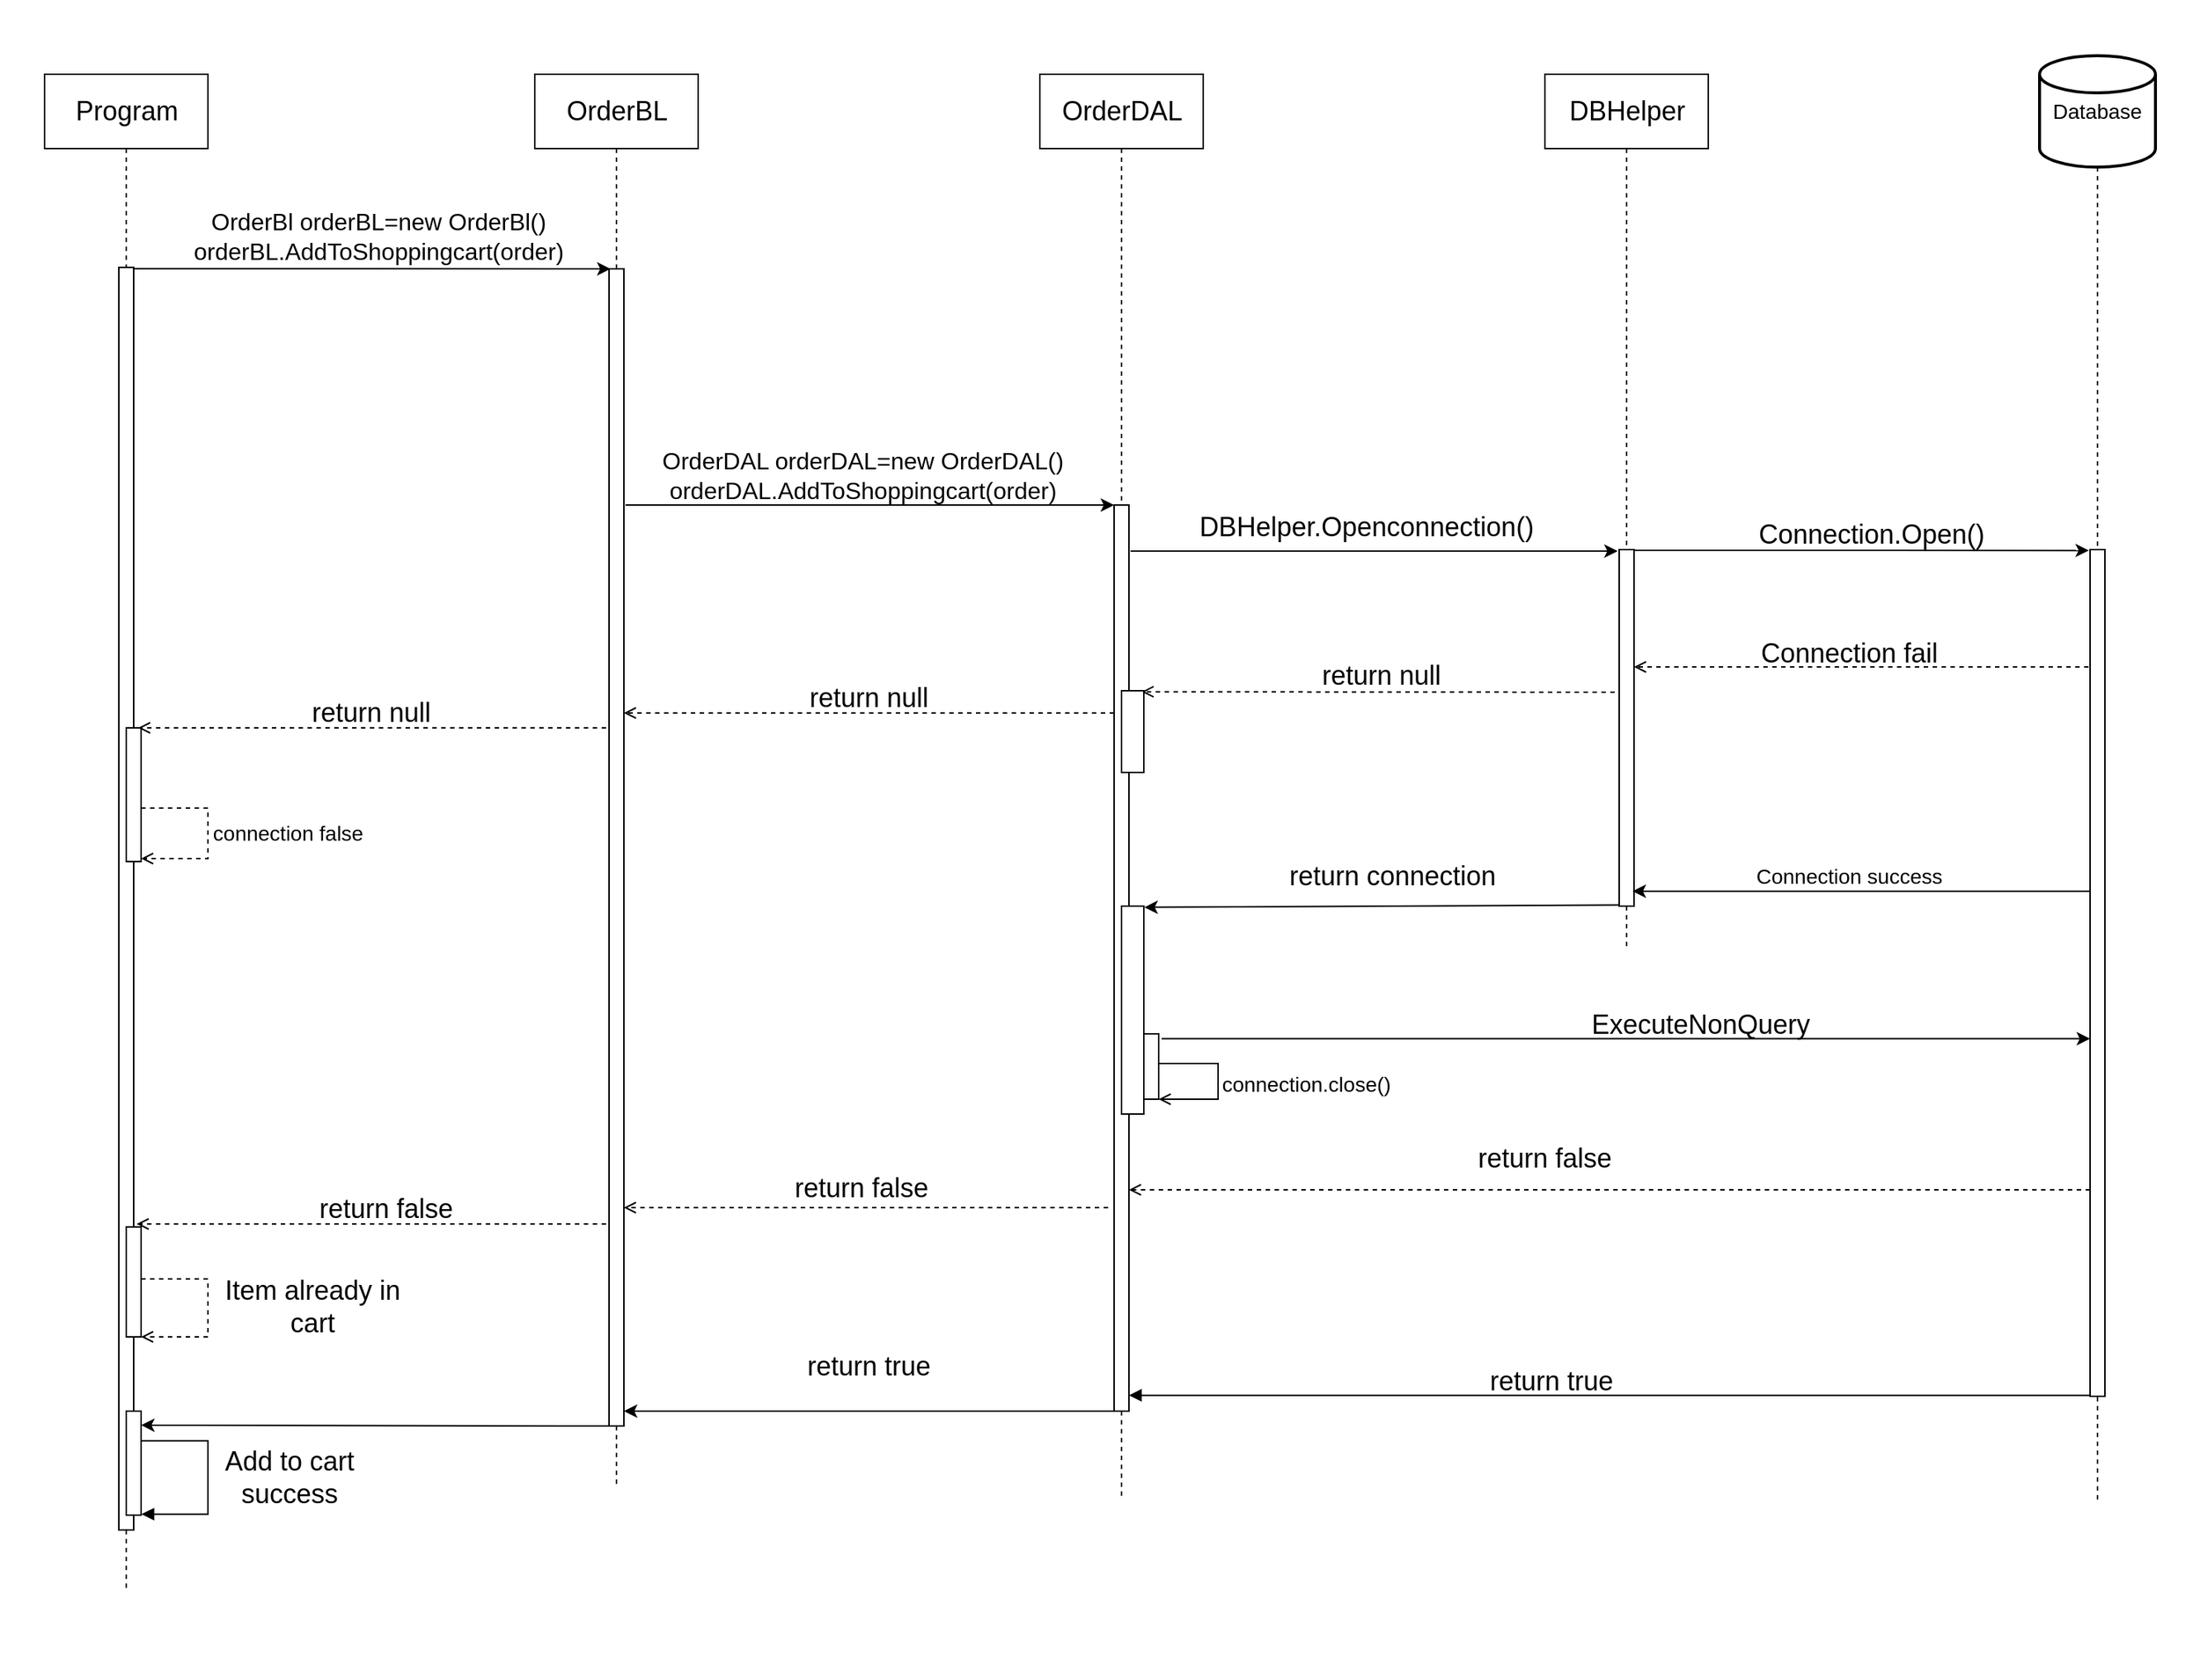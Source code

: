 <mxfile version="10.7.6" type="device"><diagram id="qdhsVKI9XdWc8vhEnZdh" name="Page-1"><mxGraphModel dx="737" dy="1505" grid="1" gridSize="10" guides="1" tooltips="1" connect="1" arrows="1" fold="1" page="1" pageScale="1" pageWidth="827" pageHeight="1169" math="0" shadow="0"><root><mxCell id="0"/><mxCell id="1" parent="0"/><mxCell id="EDCIld-vfYNojcuehMGj-149" value="" style="rounded=0;whiteSpace=wrap;html=1;fillColor=none;strokeColor=none;" parent="1" vertex="1"><mxGeometry x="20" y="-170" width="1480" height="1130" as="geometry"/></mxCell><mxCell id="EDCIld-vfYNojcuehMGj-150" style="edgeStyle=orthogonalEdgeStyle;rounded=0;orthogonalLoop=1;jettySize=auto;html=1;dashed=1;endArrow=none;endFill=0;" parent="1" source="EDCIld-vfYNojcuehMGj-156" edge="1"><mxGeometry relative="1" as="geometry"><mxPoint x="105" y="900" as="targetPoint"/></mxGeometry></mxCell><mxCell id="EDCIld-vfYNojcuehMGj-151" value="&lt;font style=&quot;font-size: 18px&quot;&gt;Program&lt;/font&gt;" style="html=1;" parent="1" vertex="1"><mxGeometry x="50" y="-120" width="110" height="50" as="geometry"/></mxCell><mxCell id="EDCIld-vfYNojcuehMGj-152" value="&lt;font style=&quot;font-size: 18px&quot;&gt;OrderBL&lt;/font&gt;" style="html=1;" parent="1" vertex="1"><mxGeometry x="380" y="-120" width="110" height="50" as="geometry"/></mxCell><mxCell id="EDCIld-vfYNojcuehMGj-153" style="edgeStyle=orthogonalEdgeStyle;rounded=0;orthogonalLoop=1;jettySize=auto;html=1;dashed=1;endArrow=none;endFill=0;" parent="1" source="EDCIld-vfYNojcuehMGj-165" edge="1"><mxGeometry relative="1" as="geometry"><mxPoint x="775" y="840" as="targetPoint"/></mxGeometry></mxCell><mxCell id="EDCIld-vfYNojcuehMGj-154" value="&lt;span style=&quot;font-size: 18px&quot;&gt;OrderDAL&lt;/span&gt;" style="html=1;" parent="1" vertex="1"><mxGeometry x="720" y="-120" width="110" height="50" as="geometry"/></mxCell><mxCell id="EDCIld-vfYNojcuehMGj-155" value="" style="endArrow=classic;html=1;exitX=1.022;exitY=0.001;exitDx=0;exitDy=0;exitPerimeter=0;" parent="1" source="EDCIld-vfYNojcuehMGj-156" edge="1"><mxGeometry width="50" height="50" relative="1" as="geometry"><mxPoint x="111.333" y="11" as="sourcePoint"/><mxPoint x="431" y="11" as="targetPoint"/></mxGeometry></mxCell><mxCell id="EDCIld-vfYNojcuehMGj-156" value="" style="html=1;points=[];perimeter=orthogonalPerimeter;" parent="1" vertex="1"><mxGeometry x="100" y="10" width="10" height="850" as="geometry"/></mxCell><mxCell id="EDCIld-vfYNojcuehMGj-157" style="edgeStyle=orthogonalEdgeStyle;rounded=0;orthogonalLoop=1;jettySize=auto;html=1;dashed=1;endArrow=none;endFill=0;" parent="1" source="EDCIld-vfYNojcuehMGj-151" target="EDCIld-vfYNojcuehMGj-156" edge="1"><mxGeometry relative="1" as="geometry"><mxPoint x="105" y="850" as="targetPoint"/><mxPoint x="105" y="90" as="sourcePoint"/></mxGeometry></mxCell><mxCell id="EDCIld-vfYNojcuehMGj-158" style="edgeStyle=orthogonalEdgeStyle;rounded=0;orthogonalLoop=1;jettySize=auto;html=1;dashed=1;endArrow=none;endFill=0;" parent="1" source="EDCIld-vfYNojcuehMGj-159" edge="1"><mxGeometry relative="1" as="geometry"><mxPoint x="435" y="830" as="targetPoint"/></mxGeometry></mxCell><mxCell id="EDCIld-vfYNojcuehMGj-159" value="" style="html=1;points=[];perimeter=orthogonalPerimeter;" parent="1" vertex="1"><mxGeometry x="430" y="11" width="10" height="779" as="geometry"/></mxCell><mxCell id="EDCIld-vfYNojcuehMGj-160" style="edgeStyle=orthogonalEdgeStyle;rounded=0;orthogonalLoop=1;jettySize=auto;html=1;dashed=1;endArrow=none;endFill=0;" parent="1" source="EDCIld-vfYNojcuehMGj-152" target="EDCIld-vfYNojcuehMGj-159" edge="1"><mxGeometry relative="1" as="geometry"><mxPoint x="435" y="802" as="targetPoint"/><mxPoint x="435" y="90" as="sourcePoint"/></mxGeometry></mxCell><mxCell id="EDCIld-vfYNojcuehMGj-161" value="&lt;div style=&quot;font-size: 16px&quot;&gt;&lt;font style=&quot;font-size: 16px&quot;&gt;OrderBl orderBL=new OrderBl()&lt;/font&gt;&lt;/div&gt;&lt;div style=&quot;font-size: 16px&quot;&gt;&lt;font style=&quot;font-size: 16px&quot;&gt;orderBL.AddToShoppingcart(order)&lt;/font&gt;&lt;/div&gt;" style="text;html=1;strokeColor=none;fillColor=none;align=center;verticalAlign=middle;whiteSpace=wrap;rounded=0;fontSize=13;" parent="1" vertex="1"><mxGeometry x="120" y="-36" width="310" height="50" as="geometry"/></mxCell><mxCell id="EDCIld-vfYNojcuehMGj-162" value="" style="endArrow=classic;html=1;" parent="1" edge="1"><mxGeometry width="50" height="50" relative="1" as="geometry"><mxPoint x="441" y="170" as="sourcePoint"/><mxPoint x="770" y="170" as="targetPoint"/></mxGeometry></mxCell><mxCell id="EDCIld-vfYNojcuehMGj-163" style="edgeStyle=orthogonalEdgeStyle;rounded=0;orthogonalLoop=1;jettySize=auto;html=1;endArrow=none;endFill=0;dashed=1;" parent="1" source="EDCIld-vfYNojcuehMGj-164" edge="1"><mxGeometry relative="1" as="geometry"><mxPoint x="1115" y="470" as="targetPoint"/></mxGeometry></mxCell><mxCell id="EDCIld-vfYNojcuehMGj-164" value="&lt;font style=&quot;font-size: 18px&quot;&gt;DBHelper&lt;/font&gt;" style="html=1;" parent="1" vertex="1"><mxGeometry x="1060" y="-120" width="110" height="50" as="geometry"/></mxCell><mxCell id="EDCIld-vfYNojcuehMGj-165" value="" style="html=1;points=[];perimeter=orthogonalPerimeter;" parent="1" vertex="1"><mxGeometry x="770" y="170" width="10" height="610" as="geometry"/></mxCell><mxCell id="EDCIld-vfYNojcuehMGj-166" style="edgeStyle=orthogonalEdgeStyle;rounded=0;orthogonalLoop=1;jettySize=auto;html=1;dashed=1;endArrow=none;endFill=0;" parent="1" source="EDCIld-vfYNojcuehMGj-154" target="EDCIld-vfYNojcuehMGj-165" edge="1"><mxGeometry relative="1" as="geometry"><mxPoint x="775" y="840" as="targetPoint"/><mxPoint x="775" y="90" as="sourcePoint"/></mxGeometry></mxCell><mxCell id="EDCIld-vfYNojcuehMGj-167" value="&lt;div style=&quot;font-size: 16px&quot;&gt;&lt;font style=&quot;font-size: 16px&quot;&gt;OrderDAL orderDAL=new OrderDAL()&lt;/font&gt;&lt;/div&gt;&lt;div style=&quot;font-size: 16px&quot;&gt;&lt;font style=&quot;font-size: 16px&quot;&gt;orderDAL.AddToShoppingcart(order)&lt;/font&gt;&lt;/div&gt;" style="text;html=1;strokeColor=none;fillColor=none;align=center;verticalAlign=middle;whiteSpace=wrap;rounded=0;fontSize=13;" parent="1" vertex="1"><mxGeometry x="446" y="129.929" width="310" height="40" as="geometry"/></mxCell><mxCell id="EDCIld-vfYNojcuehMGj-168" value="" style="html=1;points=[];perimeter=orthogonalPerimeter;" parent="1" vertex="1"><mxGeometry x="1110" y="200" width="10" height="240" as="geometry"/></mxCell><mxCell id="EDCIld-vfYNojcuehMGj-169" value="" style="endArrow=classic;html=1;entryX=-0.2;entryY=0.004;entryDx=0;entryDy=0;entryPerimeter=0;" parent="1" edge="1"><mxGeometry width="50" height="50" relative="1" as="geometry"><mxPoint x="781" y="201" as="sourcePoint"/><mxPoint x="1109" y="201" as="targetPoint"/></mxGeometry></mxCell><mxCell id="EDCIld-vfYNojcuehMGj-170" value="&lt;font style=&quot;font-size: 18px&quot;&gt;DBHelper.Openconnection()&lt;/font&gt;" style="text;html=1;strokeColor=none;fillColor=none;align=center;verticalAlign=middle;whiteSpace=wrap;rounded=0;" parent="1" vertex="1"><mxGeometry x="800" y="170" width="280" height="30" as="geometry"/></mxCell><mxCell id="EDCIld-vfYNojcuehMGj-171" style="edgeStyle=orthogonalEdgeStyle;rounded=0;orthogonalLoop=1;jettySize=auto;html=1;endArrow=none;endFill=0;dashed=1;" parent="1" source="EDCIld-vfYNojcuehMGj-172" edge="1"><mxGeometry relative="1" as="geometry"><mxPoint x="1432" y="840" as="targetPoint"/></mxGeometry></mxCell><mxCell id="EDCIld-vfYNojcuehMGj-172" value="&lt;font style=&quot;font-size: 14px&quot;&gt;Database&lt;/font&gt;" style="strokeWidth=2;html=1;shape=mxgraph.flowchart.database;whiteSpace=wrap;" parent="1" vertex="1"><mxGeometry x="1393" y="-132.5" width="78" height="75" as="geometry"/></mxCell><mxCell id="EDCIld-vfYNojcuehMGj-173" value="" style="html=1;points=[];perimeter=orthogonalPerimeter;" parent="1" vertex="1"><mxGeometry x="1427" y="200" width="10" height="570" as="geometry"/></mxCell><mxCell id="EDCIld-vfYNojcuehMGj-174" value="" style="endArrow=classic;html=1;exitX=1.006;exitY=0.002;exitDx=0;exitDy=0;exitPerimeter=0;entryX=-0.077;entryY=0.001;entryDx=0;entryDy=0;entryPerimeter=0;" parent="1" source="EDCIld-vfYNojcuehMGj-168" target="EDCIld-vfYNojcuehMGj-173" edge="1"><mxGeometry width="50" height="50" relative="1" as="geometry"><mxPoint x="1121" y="201" as="sourcePoint"/><mxPoint x="1430" y="220" as="targetPoint"/></mxGeometry></mxCell><mxCell id="EDCIld-vfYNojcuehMGj-175" value="&lt;font style=&quot;font-size: 18px&quot;&gt;Connection.Open()&lt;/font&gt;" style="text;html=1;strokeColor=none;fillColor=none;align=center;verticalAlign=middle;whiteSpace=wrap;rounded=0;" parent="1" vertex="1"><mxGeometry x="1200" y="180" width="160" height="20" as="geometry"/></mxCell><mxCell id="EDCIld-vfYNojcuehMGj-176" value="" style="endArrow=open;dashed=1;html=1;exitX=-0.1;exitY=0.197;exitDx=0;exitDy=0;exitPerimeter=0;endFill=0;" parent="1" edge="1"><mxGeometry width="50" height="50" relative="1" as="geometry"><mxPoint x="1426" y="279" as="sourcePoint"/><mxPoint x="1120" y="279" as="targetPoint"/></mxGeometry></mxCell><mxCell id="EDCIld-vfYNojcuehMGj-177" value="&lt;font style=&quot;font-size: 18px&quot;&gt;Connection fail&lt;/font&gt;" style="text;html=1;strokeColor=none;fillColor=none;align=center;verticalAlign=middle;whiteSpace=wrap;rounded=0;" parent="1" vertex="1"><mxGeometry x="1170" y="260" width="190" height="20" as="geometry"/></mxCell><mxCell id="EDCIld-vfYNojcuehMGj-178" value="" style="endArrow=open;dashed=1;html=1;endFill=0;entryX=0.9;entryY=0.013;entryDx=0;entryDy=0;entryPerimeter=0;" parent="1" target="EDCIld-vfYNojcuehMGj-179" edge="1"><mxGeometry width="50" height="50" relative="1" as="geometry"><mxPoint x="1107" y="296" as="sourcePoint"/><mxPoint x="790" y="295" as="targetPoint"/></mxGeometry></mxCell><mxCell id="EDCIld-vfYNojcuehMGj-179" value="" style="html=1;points=[];perimeter=orthogonalPerimeter;" parent="1" vertex="1"><mxGeometry x="775" y="295" width="15" height="55" as="geometry"/></mxCell><mxCell id="EDCIld-vfYNojcuehMGj-180" value="&lt;font style=&quot;font-size: 18px&quot;&gt;return null&lt;/font&gt;" style="text;html=1;strokeColor=none;fillColor=none;align=center;verticalAlign=middle;whiteSpace=wrap;rounded=0;" parent="1" vertex="1"><mxGeometry x="850" y="275" width="200" height="20" as="geometry"/></mxCell><mxCell id="EDCIld-vfYNojcuehMGj-181" value="" style="endArrow=open;html=1;dashed=1;endFill=0;" parent="1" target="EDCIld-vfYNojcuehMGj-159" edge="1"><mxGeometry width="50" height="50" relative="1" as="geometry"><mxPoint x="770" y="310" as="sourcePoint"/><mxPoint x="600" y="310" as="targetPoint"/></mxGeometry></mxCell><mxCell id="EDCIld-vfYNojcuehMGj-182" value="&lt;font style=&quot;font-size: 18px&quot;&gt;return null&lt;/font&gt;" style="text;html=1;strokeColor=none;fillColor=none;align=center;verticalAlign=middle;whiteSpace=wrap;rounded=0;" parent="1" vertex="1"><mxGeometry x="505" y="290" width="200" height="20" as="geometry"/></mxCell><mxCell id="EDCIld-vfYNojcuehMGj-183" style="edgeStyle=orthogonalEdgeStyle;rounded=0;orthogonalLoop=1;jettySize=auto;html=1;dashed=1;endArrow=open;endFill=0;entryX=1;entryY=0.889;entryDx=0;entryDy=0;entryPerimeter=0;" parent="1" edge="1"><mxGeometry relative="1" as="geometry"><mxPoint x="115" y="408" as="targetPoint"/><Array as="points"><mxPoint x="160" y="374"/><mxPoint x="160" y="408"/></Array><mxPoint x="115" y="374" as="sourcePoint"/></mxGeometry></mxCell><mxCell id="EDCIld-vfYNojcuehMGj-184" value="" style="html=1;points=[];perimeter=orthogonalPerimeter;" parent="1" vertex="1"><mxGeometry x="105" y="320" width="10" height="90" as="geometry"/></mxCell><mxCell id="EDCIld-vfYNojcuehMGj-185" value="" style="endArrow=open;dashed=1;html=1;endFill=0;entryX=0.8;entryY=0;entryDx=0;entryDy=0;entryPerimeter=0;" parent="1" target="EDCIld-vfYNojcuehMGj-184" edge="1"><mxGeometry width="50" height="50" relative="1" as="geometry"><mxPoint x="428" y="320" as="sourcePoint"/><mxPoint x="113" y="330" as="targetPoint"/></mxGeometry></mxCell><mxCell id="EDCIld-vfYNojcuehMGj-186" value="&lt;font style=&quot;font-size: 18px&quot;&gt;return null&lt;/font&gt;" style="text;html=1;strokeColor=none;fillColor=none;align=center;verticalAlign=middle;whiteSpace=wrap;rounded=0;" parent="1" vertex="1"><mxGeometry x="170" y="300" width="200" height="20" as="geometry"/></mxCell><mxCell id="EDCIld-vfYNojcuehMGj-187" value="&lt;font style=&quot;font-size: 14px&quot;&gt;connection false&lt;/font&gt;" style="text;html=1;strokeColor=none;fillColor=none;align=center;verticalAlign=middle;whiteSpace=wrap;rounded=0;" parent="1" vertex="1"><mxGeometry x="159" y="381" width="110" height="20" as="geometry"/></mxCell><mxCell id="EDCIld-vfYNojcuehMGj-188" value="" style="endArrow=classic;html=1;exitX=0.1;exitY=0.719;exitDx=0;exitDy=0;exitPerimeter=0;" parent="1" edge="1"><mxGeometry width="50" height="50" relative="1" as="geometry"><mxPoint x="1427" y="430" as="sourcePoint"/><mxPoint x="1119" y="430" as="targetPoint"/></mxGeometry></mxCell><mxCell id="EDCIld-vfYNojcuehMGj-189" value="&lt;font style=&quot;font-size: 14px&quot;&gt;Connection success&lt;/font&gt;" style="text;html=1;strokeColor=none;fillColor=none;align=center;verticalAlign=middle;whiteSpace=wrap;rounded=0;" parent="1" vertex="1"><mxGeometry x="1180" y="410" width="170" height="20" as="geometry"/></mxCell><mxCell id="EDCIld-vfYNojcuehMGj-190" value="" style="endArrow=classic;html=1;exitX=-0.044;exitY=0.997;exitDx=0;exitDy=0;exitPerimeter=0;entryX=1.026;entryY=0.006;entryDx=0;entryDy=0;entryPerimeter=0;" parent="1" source="EDCIld-vfYNojcuehMGj-168" target="EDCIld-vfYNojcuehMGj-191" edge="1"><mxGeometry width="50" height="50" relative="1" as="geometry"><mxPoint x="1109" y="440" as="sourcePoint"/><mxPoint x="799" y="440" as="targetPoint"/></mxGeometry></mxCell><mxCell id="EDCIld-vfYNojcuehMGj-191" value="" style="html=1;points=[];perimeter=orthogonalPerimeter;" parent="1" vertex="1"><mxGeometry x="775" y="440" width="15" height="140" as="geometry"/></mxCell><mxCell id="EDCIld-vfYNojcuehMGj-192" style="edgeStyle=orthogonalEdgeStyle;rounded=0;orthogonalLoop=1;jettySize=auto;html=1;endArrow=open;endFill=0;" parent="1" source="EDCIld-vfYNojcuehMGj-193" edge="1"><mxGeometry relative="1" as="geometry"><mxPoint x="800" y="570" as="targetPoint"/><Array as="points"><mxPoint x="840" y="546"/></Array></mxGeometry></mxCell><mxCell id="EDCIld-vfYNojcuehMGj-193" value="" style="html=1;points=[];perimeter=orthogonalPerimeter;" parent="1" vertex="1"><mxGeometry x="790" y="526" width="10" height="44" as="geometry"/></mxCell><mxCell id="EDCIld-vfYNojcuehMGj-194" value="" style="endArrow=classic;html=1;exitX=1.2;exitY=0.075;exitDx=0;exitDy=0;exitPerimeter=0;" parent="1" source="EDCIld-vfYNojcuehMGj-193" target="EDCIld-vfYNojcuehMGj-173" edge="1"><mxGeometry width="50" height="50" relative="1" as="geometry"><mxPoint x="900" y="540" as="sourcePoint"/><mxPoint x="1420" y="529" as="targetPoint"/></mxGeometry></mxCell><mxCell id="EDCIld-vfYNojcuehMGj-195" value="&lt;font style=&quot;font-size: 18px&quot;&gt;ExecuteNonQuery&lt;/font&gt;" style="text;html=1;strokeColor=none;fillColor=none;align=center;verticalAlign=middle;whiteSpace=wrap;rounded=0;" parent="1" vertex="1"><mxGeometry x="1120" y="510" width="90" height="20" as="geometry"/></mxCell><mxCell id="EDCIld-vfYNojcuehMGj-196" value="&lt;font style=&quot;font-size: 14px&quot;&gt;connection.close()&lt;/font&gt;" style="text;html=1;strokeColor=none;fillColor=none;align=center;verticalAlign=middle;whiteSpace=wrap;rounded=0;" parent="1" vertex="1"><mxGeometry x="842" y="550" width="115" height="20" as="geometry"/></mxCell><mxCell id="EDCIld-vfYNojcuehMGj-197" value="" style="endArrow=open;html=1;exitX=0.3;exitY=0.816;exitDx=0;exitDy=0;exitPerimeter=0;dashed=1;endFill=0;" parent="1" edge="1"><mxGeometry width="50" height="50" relative="1" as="geometry"><mxPoint x="1427" y="631" as="sourcePoint"/><mxPoint x="780" y="631" as="targetPoint"/></mxGeometry></mxCell><mxCell id="EDCIld-vfYNojcuehMGj-198" value="" style="endArrow=open;html=1;dashed=1;endFill=0;" parent="1" edge="1"><mxGeometry width="50" height="50" relative="1" as="geometry"><mxPoint x="766" y="643" as="sourcePoint"/><mxPoint x="440" y="643" as="targetPoint"/></mxGeometry></mxCell><mxCell id="EDCIld-vfYNojcuehMGj-199" value="&lt;font style=&quot;font-size: 18px&quot;&gt;return false&lt;/font&gt;" style="text;html=1;strokeColor=none;fillColor=none;align=center;verticalAlign=middle;whiteSpace=wrap;rounded=0;" parent="1" vertex="1"><mxGeometry x="1010" y="600" width="100" height="20" as="geometry"/></mxCell><mxCell id="EDCIld-vfYNojcuehMGj-200" value="&lt;font style=&quot;font-size: 18px&quot;&gt;return false&lt;/font&gt;" style="text;html=1;strokeColor=none;fillColor=none;align=center;verticalAlign=middle;whiteSpace=wrap;rounded=0;" parent="1" vertex="1"><mxGeometry x="500" y="620" width="200" height="20" as="geometry"/></mxCell><mxCell id="EDCIld-vfYNojcuehMGj-201" style="edgeStyle=orthogonalEdgeStyle;rounded=0;orthogonalLoop=1;jettySize=auto;html=1;dashed=1;endArrow=open;endFill=0;" parent="1" source="EDCIld-vfYNojcuehMGj-202" edge="1"><mxGeometry relative="1" as="geometry"><mxPoint x="115" y="730" as="targetPoint"/><Array as="points"><mxPoint x="160" y="691"/><mxPoint x="160" y="730"/></Array></mxGeometry></mxCell><mxCell id="EDCIld-vfYNojcuehMGj-202" value="" style="html=1;points=[];perimeter=orthogonalPerimeter;" parent="1" vertex="1"><mxGeometry x="105" y="656" width="10" height="74" as="geometry"/></mxCell><mxCell id="EDCIld-vfYNojcuehMGj-203" value="" style="endArrow=open;html=1;dashed=1;endFill=0;exitX=-0.4;exitY=0.767;exitDx=0;exitDy=0;exitPerimeter=0;entryX=1;entryY=0.764;entryDx=0;entryDy=0;entryPerimeter=0;" parent="1" edge="1"><mxGeometry width="50" height="50" relative="1" as="geometry"><mxPoint x="428" y="654" as="sourcePoint"/><mxPoint x="112" y="654" as="targetPoint"/></mxGeometry></mxCell><mxCell id="EDCIld-vfYNojcuehMGj-204" value="&lt;font style=&quot;font-size: 18px&quot;&gt;return false&lt;/font&gt;" style="text;html=1;strokeColor=none;fillColor=none;align=center;verticalAlign=middle;whiteSpace=wrap;rounded=0;" parent="1" vertex="1"><mxGeometry x="230" y="634" width="100" height="20" as="geometry"/></mxCell><mxCell id="EDCIld-vfYNojcuehMGj-205" value="&lt;font style=&quot;font-size: 18px&quot;&gt;Item already in cart&lt;/font&gt;" style="text;html=1;strokeColor=none;fillColor=none;align=center;verticalAlign=middle;whiteSpace=wrap;rounded=0;" parent="1" vertex="1"><mxGeometry x="169.5" y="690" width="121" height="40" as="geometry"/></mxCell><mxCell id="EDCIld-vfYNojcuehMGj-206" value="" style="endArrow=block;html=1;exitX=0.006;exitY=0.832;exitDx=0;exitDy=0;exitPerimeter=0;entryX=1;entryY=0.842;entryDx=0;entryDy=0;entryPerimeter=0;endFill=1;" parent="1" edge="1"><mxGeometry width="50" height="50" relative="1" as="geometry"><mxPoint x="1427.059" y="769.353" as="sourcePoint"/><mxPoint x="780" y="769.353" as="targetPoint"/></mxGeometry></mxCell><mxCell id="EDCIld-vfYNojcuehMGj-207" value="&lt;font style=&quot;font-size: 18px&quot;&gt;return true&lt;/font&gt;" style="text;html=1;strokeColor=none;fillColor=none;align=center;verticalAlign=middle;whiteSpace=wrap;rounded=0;" parent="1" vertex="1"><mxGeometry x="1018" y="750" width="93" height="20" as="geometry"/></mxCell><mxCell id="EDCIld-vfYNojcuehMGj-208" value="" style="endArrow=classic;html=1;exitX=0;exitY=1;exitDx=0;exitDy=0;exitPerimeter=0;" parent="1" source="EDCIld-vfYNojcuehMGj-165" target="EDCIld-vfYNojcuehMGj-159" edge="1"><mxGeometry width="50" height="50" relative="1" as="geometry"><mxPoint x="769.667" y="779.5" as="sourcePoint"/><mxPoint x="440" y="779.765" as="targetPoint"/></mxGeometry></mxCell><mxCell id="EDCIld-vfYNojcuehMGj-209" value="&lt;font style=&quot;font-size: 18px&quot;&gt;return true&lt;/font&gt;" style="text;html=1;strokeColor=none;fillColor=none;align=center;verticalAlign=middle;whiteSpace=wrap;rounded=0;" parent="1" vertex="1"><mxGeometry x="560" y="739.5" width="90" height="21" as="geometry"/></mxCell><mxCell id="EDCIld-vfYNojcuehMGj-210" value="" style="endArrow=classic;html=1;exitX=0.069;exitY=0.999;exitDx=0;exitDy=0;exitPerimeter=0;entryX=1;entryY=0.124;entryDx=0;entryDy=0;entryPerimeter=0;" parent="1" edge="1"><mxGeometry width="50" height="50" relative="1" as="geometry"><mxPoint x="430.429" y="790" as="sourcePoint"/><mxPoint x="115" y="789.429" as="targetPoint"/></mxGeometry></mxCell><mxCell id="EDCIld-vfYNojcuehMGj-211" style="edgeStyle=orthogonalEdgeStyle;rounded=0;orthogonalLoop=1;jettySize=auto;html=1;endArrow=block;endFill=1;entryX=1.023;entryY=0.991;entryDx=0;entryDy=0;entryPerimeter=0;" parent="1" source="EDCIld-vfYNojcuehMGj-212" target="EDCIld-vfYNojcuehMGj-212" edge="1"><mxGeometry relative="1" as="geometry"><mxPoint x="160" y="880" as="targetPoint"/><Array as="points"><mxPoint x="160" y="800"/><mxPoint x="160" y="849"/></Array></mxGeometry></mxCell><mxCell id="EDCIld-vfYNojcuehMGj-212" value="" style="html=1;points=[];perimeter=orthogonalPerimeter;" parent="1" vertex="1"><mxGeometry x="105" y="780" width="10" height="70" as="geometry"/></mxCell><mxCell id="EDCIld-vfYNojcuehMGj-213" value="&lt;font style=&quot;font-size: 18px&quot;&gt;Add to cart success&lt;/font&gt;" style="text;html=1;strokeColor=none;fillColor=none;align=center;verticalAlign=middle;whiteSpace=wrap;rounded=0;" parent="1" vertex="1"><mxGeometry x="155" y="810" width="120" height="30" as="geometry"/></mxCell><mxCell id="EDCIld-vfYNojcuehMGj-214" value="&lt;font style=&quot;font-size: 18px&quot;&gt;return connection&lt;/font&gt;" style="text;html=1;strokeColor=none;fillColor=none;align=center;verticalAlign=middle;whiteSpace=wrap;rounded=0;" parent="1" vertex="1"><mxGeometry x="880.5" y="410" width="153" height="20" as="geometry"/></mxCell></root></mxGraphModel></diagram></mxfile>